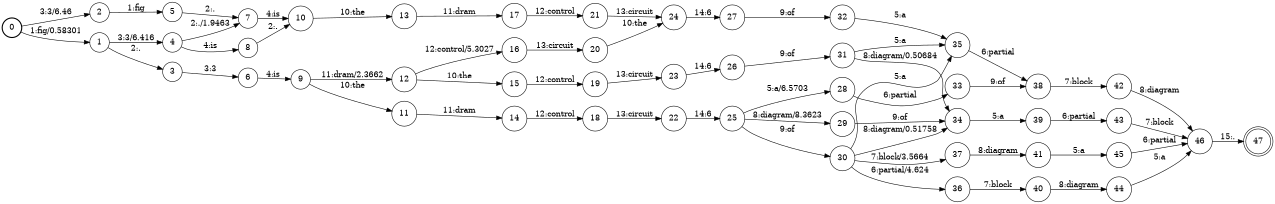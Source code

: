 digraph FST {
rankdir = LR;
size = "8.5,11";
label = "";
center = 1;
orientation = Portrait;
ranksep = "0.4";
nodesep = "0.25";
0 [label = "0", shape = circle, style = bold, fontsize = 14]
	0 -> 1 [label = "1:fig/0.58301", fontsize = 14];
	0 -> 2 [label = "3:3/6.46", fontsize = 14];
1 [label = "1", shape = circle, style = solid, fontsize = 14]
	1 -> 3 [label = "2:.", fontsize = 14];
	1 -> 4 [label = "3:3/6.416", fontsize = 14];
2 [label = "2", shape = circle, style = solid, fontsize = 14]
	2 -> 5 [label = "1:fig", fontsize = 14];
3 [label = "3", shape = circle, style = solid, fontsize = 14]
	3 -> 6 [label = "3:3", fontsize = 14];
4 [label = "4", shape = circle, style = solid, fontsize = 14]
	4 -> 7 [label = "2:./1.9463", fontsize = 14];
	4 -> 8 [label = "4:is", fontsize = 14];
5 [label = "5", shape = circle, style = solid, fontsize = 14]
	5 -> 7 [label = "2:.", fontsize = 14];
6 [label = "6", shape = circle, style = solid, fontsize = 14]
	6 -> 9 [label = "4:is", fontsize = 14];
7 [label = "7", shape = circle, style = solid, fontsize = 14]
	7 -> 10 [label = "4:is", fontsize = 14];
8 [label = "8", shape = circle, style = solid, fontsize = 14]
	8 -> 10 [label = "2:.", fontsize = 14];
9 [label = "9", shape = circle, style = solid, fontsize = 14]
	9 -> 11 [label = "10:the", fontsize = 14];
	9 -> 12 [label = "11:dram/2.3662", fontsize = 14];
10 [label = "10", shape = circle, style = solid, fontsize = 14]
	10 -> 13 [label = "10:the", fontsize = 14];
11 [label = "11", shape = circle, style = solid, fontsize = 14]
	11 -> 14 [label = "11:dram", fontsize = 14];
12 [label = "12", shape = circle, style = solid, fontsize = 14]
	12 -> 15 [label = "10:the", fontsize = 14];
	12 -> 16 [label = "12:control/5.3027", fontsize = 14];
13 [label = "13", shape = circle, style = solid, fontsize = 14]
	13 -> 17 [label = "11:dram", fontsize = 14];
14 [label = "14", shape = circle, style = solid, fontsize = 14]
	14 -> 18 [label = "12:control", fontsize = 14];
15 [label = "15", shape = circle, style = solid, fontsize = 14]
	15 -> 19 [label = "12:control", fontsize = 14];
16 [label = "16", shape = circle, style = solid, fontsize = 14]
	16 -> 20 [label = "13:circuit", fontsize = 14];
17 [label = "17", shape = circle, style = solid, fontsize = 14]
	17 -> 21 [label = "12:control", fontsize = 14];
18 [label = "18", shape = circle, style = solid, fontsize = 14]
	18 -> 22 [label = "13:circuit", fontsize = 14];
19 [label = "19", shape = circle, style = solid, fontsize = 14]
	19 -> 23 [label = "13:circuit", fontsize = 14];
20 [label = "20", shape = circle, style = solid, fontsize = 14]
	20 -> 24 [label = "10:the", fontsize = 14];
21 [label = "21", shape = circle, style = solid, fontsize = 14]
	21 -> 24 [label = "13:circuit", fontsize = 14];
22 [label = "22", shape = circle, style = solid, fontsize = 14]
	22 -> 25 [label = "14:6", fontsize = 14];
23 [label = "23", shape = circle, style = solid, fontsize = 14]
	23 -> 26 [label = "14:6", fontsize = 14];
24 [label = "24", shape = circle, style = solid, fontsize = 14]
	24 -> 27 [label = "14:6", fontsize = 14];
25 [label = "25", shape = circle, style = solid, fontsize = 14]
	25 -> 28 [label = "5:a/6.5703", fontsize = 14];
	25 -> 29 [label = "8:diagram/8.3623", fontsize = 14];
	25 -> 30 [label = "9:of", fontsize = 14];
26 [label = "26", shape = circle, style = solid, fontsize = 14]
	26 -> 31 [label = "9:of", fontsize = 14];
27 [label = "27", shape = circle, style = solid, fontsize = 14]
	27 -> 32 [label = "9:of", fontsize = 14];
28 [label = "28", shape = circle, style = solid, fontsize = 14]
	28 -> 33 [label = "6:partial", fontsize = 14];
29 [label = "29", shape = circle, style = solid, fontsize = 14]
	29 -> 34 [label = "9:of", fontsize = 14];
30 [label = "30", shape = circle, style = solid, fontsize = 14]
	30 -> 35 [label = "5:a", fontsize = 14];
	30 -> 36 [label = "6:partial/4.624", fontsize = 14];
	30 -> 37 [label = "7:block/3.5664", fontsize = 14];
	30 -> 34 [label = "8:diagram/0.51758", fontsize = 14];
31 [label = "31", shape = circle, style = solid, fontsize = 14]
	31 -> 35 [label = "5:a", fontsize = 14];
	31 -> 34 [label = "8:diagram/0.50684", fontsize = 14];
32 [label = "32", shape = circle, style = solid, fontsize = 14]
	32 -> 35 [label = "5:a", fontsize = 14];
33 [label = "33", shape = circle, style = solid, fontsize = 14]
	33 -> 38 [label = "9:of", fontsize = 14];
34 [label = "34", shape = circle, style = solid, fontsize = 14]
	34 -> 39 [label = "5:a", fontsize = 14];
35 [label = "35", shape = circle, style = solid, fontsize = 14]
	35 -> 38 [label = "6:partial", fontsize = 14];
36 [label = "36", shape = circle, style = solid, fontsize = 14]
	36 -> 40 [label = "7:block", fontsize = 14];
37 [label = "37", shape = circle, style = solid, fontsize = 14]
	37 -> 41 [label = "8:diagram", fontsize = 14];
38 [label = "38", shape = circle, style = solid, fontsize = 14]
	38 -> 42 [label = "7:block", fontsize = 14];
39 [label = "39", shape = circle, style = solid, fontsize = 14]
	39 -> 43 [label = "6:partial", fontsize = 14];
40 [label = "40", shape = circle, style = solid, fontsize = 14]
	40 -> 44 [label = "8:diagram", fontsize = 14];
41 [label = "41", shape = circle, style = solid, fontsize = 14]
	41 -> 45 [label = "5:a", fontsize = 14];
42 [label = "42", shape = circle, style = solid, fontsize = 14]
	42 -> 46 [label = "8:diagram", fontsize = 14];
43 [label = "43", shape = circle, style = solid, fontsize = 14]
	43 -> 46 [label = "7:block", fontsize = 14];
44 [label = "44", shape = circle, style = solid, fontsize = 14]
	44 -> 46 [label = "5:a", fontsize = 14];
45 [label = "45", shape = circle, style = solid, fontsize = 14]
	45 -> 46 [label = "6:partial", fontsize = 14];
46 [label = "46", shape = circle, style = solid, fontsize = 14]
	46 -> 47 [label = "15:.", fontsize = 14];
47 [label = "47", shape = doublecircle, style = solid, fontsize = 14]
}
